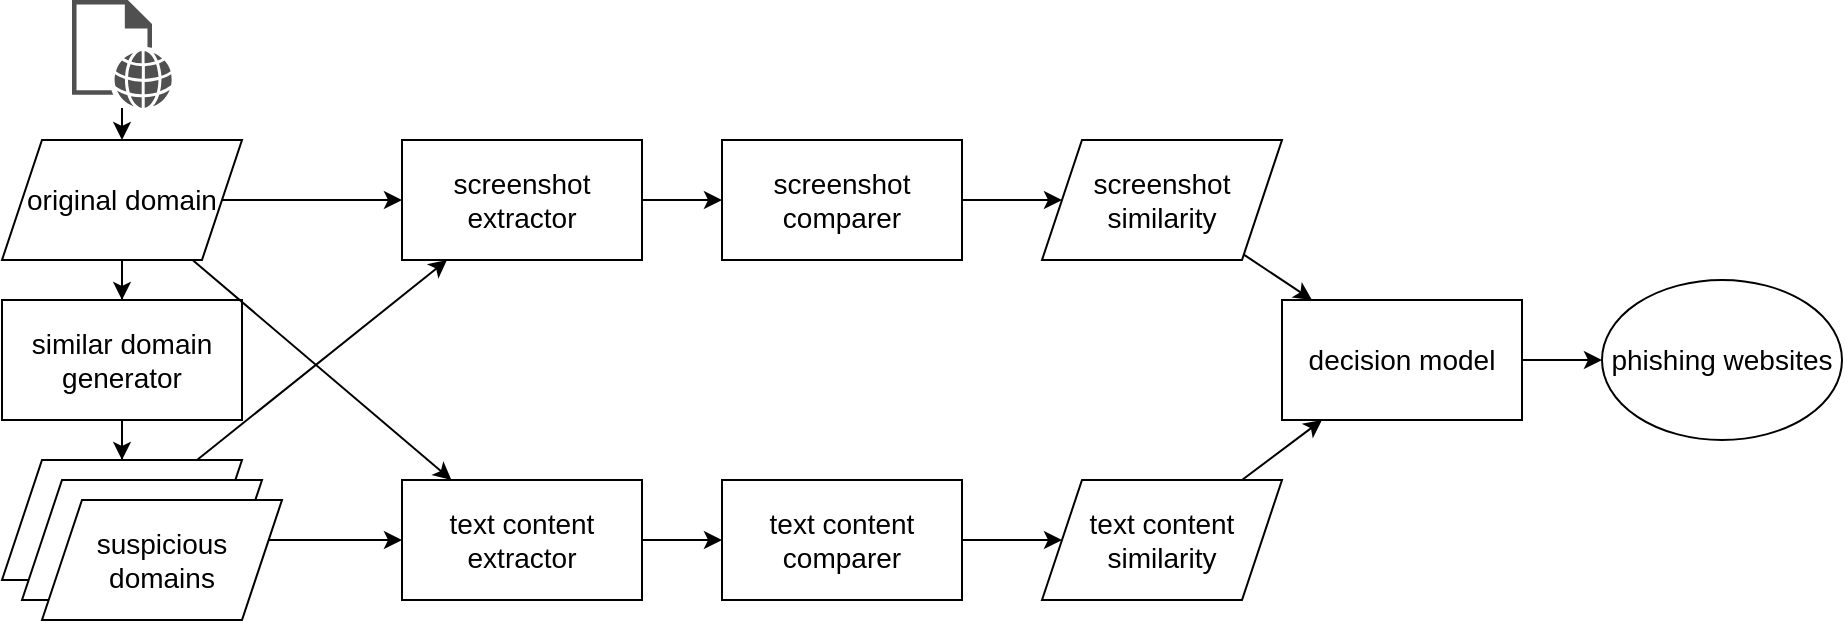 <mxfile version="14.2.4" type="device"><diagram id="yb0HJtxBwiabhABz0Qwl" name="Page-1"><mxGraphModel dx="988" dy="628" grid="1" gridSize="10" guides="1" tooltips="1" connect="1" arrows="1" fold="1" page="1" pageScale="1" pageWidth="850" pageHeight="1100" math="0" shadow="0"><root><mxCell id="0"/><mxCell id="1" parent="0"/><mxCell id="0tfGt-gCrufgJssVs6P_-7" style="edgeStyle=orthogonalEdgeStyle;rounded=0;orthogonalLoop=1;jettySize=auto;html=1;" parent="1" source="0tfGt-gCrufgJssVs6P_-2" target="0tfGt-gCrufgJssVs6P_-6" edge="1"><mxGeometry relative="1" as="geometry"/></mxCell><mxCell id="0tfGt-gCrufgJssVs6P_-2" value="similar domain generator" style="rounded=0;whiteSpace=wrap;html=1;fontSize=14;" parent="1" vertex="1"><mxGeometry x="40" y="400" width="120" height="60" as="geometry"/></mxCell><mxCell id="0tfGt-gCrufgJssVs6P_-5" style="edgeStyle=orthogonalEdgeStyle;rounded=0;orthogonalLoop=1;jettySize=auto;html=1;" parent="1" source="0tfGt-gCrufgJssVs6P_-3" target="0tfGt-gCrufgJssVs6P_-2" edge="1"><mxGeometry relative="1" as="geometry"/></mxCell><mxCell id="0tfGt-gCrufgJssVs6P_-33" style="edgeStyle=orthogonalEdgeStyle;rounded=0;orthogonalLoop=1;jettySize=auto;html=1;" parent="1" source="0tfGt-gCrufgJssVs6P_-3" target="YhsgWYNzA9veULFNj7Kt-1" edge="1"><mxGeometry relative="1" as="geometry"><mxPoint x="253.125" y="380.625" as="targetPoint"/></mxGeometry></mxCell><mxCell id="0tfGt-gCrufgJssVs6P_-36" style="edgeStyle=none;rounded=0;orthogonalLoop=1;jettySize=auto;html=1;" parent="1" source="0tfGt-gCrufgJssVs6P_-3" target="YhsgWYNzA9veULFNj7Kt-2" edge="1"><mxGeometry relative="1" as="geometry"><mxPoint x="270" y="520" as="targetPoint"/></mxGeometry></mxCell><mxCell id="0tfGt-gCrufgJssVs6P_-3" value="original domain" style="shape=parallelogram;perimeter=parallelogramPerimeter;whiteSpace=wrap;html=1;fixedSize=1;fontSize=14;" parent="1" vertex="1"><mxGeometry x="40" y="320" width="120" height="60" as="geometry"/></mxCell><mxCell id="0tfGt-gCrufgJssVs6P_-34" style="edgeStyle=none;rounded=0;orthogonalLoop=1;jettySize=auto;html=1;" parent="1" source="0tfGt-gCrufgJssVs6P_-6" target="YhsgWYNzA9veULFNj7Kt-1" edge="1"><mxGeometry relative="1" as="geometry"><mxPoint x="262.5" y="420" as="targetPoint"/></mxGeometry></mxCell><mxCell id="0tfGt-gCrufgJssVs6P_-6" value="suspicious&lt;br style=&quot;font-size: 14px;&quot;&gt;URLs" style="shape=parallelogram;perimeter=parallelogramPerimeter;whiteSpace=wrap;html=1;fixedSize=1;fontSize=14;" parent="1" vertex="1"><mxGeometry x="40" y="480" width="120" height="60" as="geometry"/></mxCell><mxCell id="0tfGt-gCrufgJssVs6P_-24" style="edgeStyle=none;rounded=0;orthogonalLoop=1;jettySize=auto;html=1;" parent="1" source="0tfGt-gCrufgJssVs6P_-19" target="YhsgWYNzA9veULFNj7Kt-12" edge="1"><mxGeometry relative="1" as="geometry"><mxPoint x="690.471" y="401.722" as="targetPoint"/></mxGeometry></mxCell><mxCell id="0tfGt-gCrufgJssVs6P_-19" value="screenshot&lt;br style=&quot;font-size: 14px;&quot;&gt;similarity" style="shape=parallelogram;perimeter=parallelogramPerimeter;whiteSpace=wrap;html=1;fixedSize=1;fontSize=14;" parent="1" vertex="1"><mxGeometry x="560" y="320" width="120" height="60" as="geometry"/></mxCell><mxCell id="0tfGt-gCrufgJssVs6P_-25" style="edgeStyle=none;rounded=0;orthogonalLoop=1;jettySize=auto;html=1;" parent="1" source="0tfGt-gCrufgJssVs6P_-20" target="YhsgWYNzA9veULFNj7Kt-12" edge="1"><mxGeometry relative="1" as="geometry"><mxPoint x="690.471" y="461.813" as="targetPoint"/></mxGeometry></mxCell><mxCell id="0tfGt-gCrufgJssVs6P_-20" value="text content&lt;br style=&quot;font-size: 14px&quot;&gt;similarity" style="shape=parallelogram;perimeter=parallelogramPerimeter;whiteSpace=wrap;html=1;fixedSize=1;fontSize=14;" parent="1" vertex="1"><mxGeometry x="560" y="490" width="120" height="60" as="geometry"/></mxCell><mxCell id="0tfGt-gCrufgJssVs6P_-29" style="edgeStyle=none;rounded=0;orthogonalLoop=1;jettySize=auto;html=1;" parent="1" source="0tfGt-gCrufgJssVs6P_-28" target="0tfGt-gCrufgJssVs6P_-3" edge="1"><mxGeometry relative="1" as="geometry"/></mxCell><mxCell id="0tfGt-gCrufgJssVs6P_-28" value="" style="pointerEvents=1;shadow=0;dashed=0;html=1;strokeColor=none;fillColor=#505050;labelPosition=center;verticalLabelPosition=bottom;verticalAlign=top;outlineConnect=0;align=center;shape=mxgraph.office.concepts.web_page;" parent="1" vertex="1"><mxGeometry x="75" y="250" width="50" height="54" as="geometry"/></mxCell><mxCell id="YhsgWYNzA9veULFNj7Kt-7" style="edgeStyle=orthogonalEdgeStyle;rounded=0;orthogonalLoop=1;jettySize=auto;html=1;" edge="1" parent="1" source="YhsgWYNzA9veULFNj7Kt-1" target="YhsgWYNzA9veULFNj7Kt-6"><mxGeometry relative="1" as="geometry"/></mxCell><mxCell id="YhsgWYNzA9veULFNj7Kt-1" value="screenshot extractor" style="rounded=0;whiteSpace=wrap;html=1;fontSize=14;" vertex="1" parent="1"><mxGeometry x="240" y="320" width="120" height="60" as="geometry"/></mxCell><mxCell id="YhsgWYNzA9veULFNj7Kt-9" style="edgeStyle=orthogonalEdgeStyle;rounded=0;orthogonalLoop=1;jettySize=auto;html=1;" edge="1" parent="1" source="YhsgWYNzA9veULFNj7Kt-2" target="YhsgWYNzA9veULFNj7Kt-8"><mxGeometry relative="1" as="geometry"/></mxCell><mxCell id="YhsgWYNzA9veULFNj7Kt-2" value="text content extractor" style="rounded=0;whiteSpace=wrap;html=1;fontSize=14;" vertex="1" parent="1"><mxGeometry x="240" y="490" width="120" height="60" as="geometry"/></mxCell><mxCell id="YhsgWYNzA9veULFNj7Kt-5" style="edgeStyle=orthogonalEdgeStyle;rounded=0;orthogonalLoop=1;jettySize=auto;html=1;" edge="1" parent="1" source="YhsgWYNzA9veULFNj7Kt-3" target="YhsgWYNzA9veULFNj7Kt-2"><mxGeometry relative="1" as="geometry"/></mxCell><mxCell id="YhsgWYNzA9veULFNj7Kt-3" value="suspicious&lt;br style=&quot;font-size: 14px;&quot;&gt;URLs" style="shape=parallelogram;perimeter=parallelogramPerimeter;whiteSpace=wrap;html=1;fixedSize=1;fontSize=14;" vertex="1" parent="1"><mxGeometry x="50" y="490" width="120" height="60" as="geometry"/></mxCell><mxCell id="YhsgWYNzA9veULFNj7Kt-4" value="suspicious&lt;br style=&quot;font-size: 14px&quot;&gt;domains" style="shape=parallelogram;perimeter=parallelogramPerimeter;whiteSpace=wrap;html=1;fixedSize=1;fontSize=14;" vertex="1" parent="1"><mxGeometry x="60" y="500" width="120" height="60" as="geometry"/></mxCell><mxCell id="YhsgWYNzA9veULFNj7Kt-10" style="edgeStyle=orthogonalEdgeStyle;rounded=0;orthogonalLoop=1;jettySize=auto;html=1;" edge="1" parent="1" source="YhsgWYNzA9veULFNj7Kt-6" target="0tfGt-gCrufgJssVs6P_-19"><mxGeometry relative="1" as="geometry"/></mxCell><mxCell id="YhsgWYNzA9veULFNj7Kt-6" value="screenshot comparer" style="rounded=0;whiteSpace=wrap;html=1;fontSize=14;" vertex="1" parent="1"><mxGeometry x="400" y="320" width="120" height="60" as="geometry"/></mxCell><mxCell id="YhsgWYNzA9veULFNj7Kt-11" style="edgeStyle=orthogonalEdgeStyle;rounded=0;orthogonalLoop=1;jettySize=auto;html=1;" edge="1" parent="1" source="YhsgWYNzA9veULFNj7Kt-8" target="0tfGt-gCrufgJssVs6P_-20"><mxGeometry relative="1" as="geometry"/></mxCell><mxCell id="YhsgWYNzA9veULFNj7Kt-8" value="text content comparer" style="rounded=0;whiteSpace=wrap;html=1;fontSize=14;" vertex="1" parent="1"><mxGeometry x="400" y="490" width="120" height="60" as="geometry"/></mxCell><mxCell id="YhsgWYNzA9veULFNj7Kt-20" style="edgeStyle=orthogonalEdgeStyle;rounded=0;orthogonalLoop=1;jettySize=auto;html=1;" edge="1" parent="1" source="YhsgWYNzA9veULFNj7Kt-12" target="YhsgWYNzA9veULFNj7Kt-18"><mxGeometry relative="1" as="geometry"/></mxCell><mxCell id="YhsgWYNzA9veULFNj7Kt-12" value="decision model" style="rounded=0;whiteSpace=wrap;html=1;fontSize=14;" vertex="1" parent="1"><mxGeometry x="680" y="400" width="120" height="60" as="geometry"/></mxCell><mxCell id="YhsgWYNzA9veULFNj7Kt-18" value="&lt;font style=&quot;font-size: 14px&quot;&gt;phishing websites&lt;/font&gt;" style="ellipse;whiteSpace=wrap;html=1;" vertex="1" parent="1"><mxGeometry x="840" y="390" width="120" height="80" as="geometry"/></mxCell></root></mxGraphModel></diagram></mxfile>